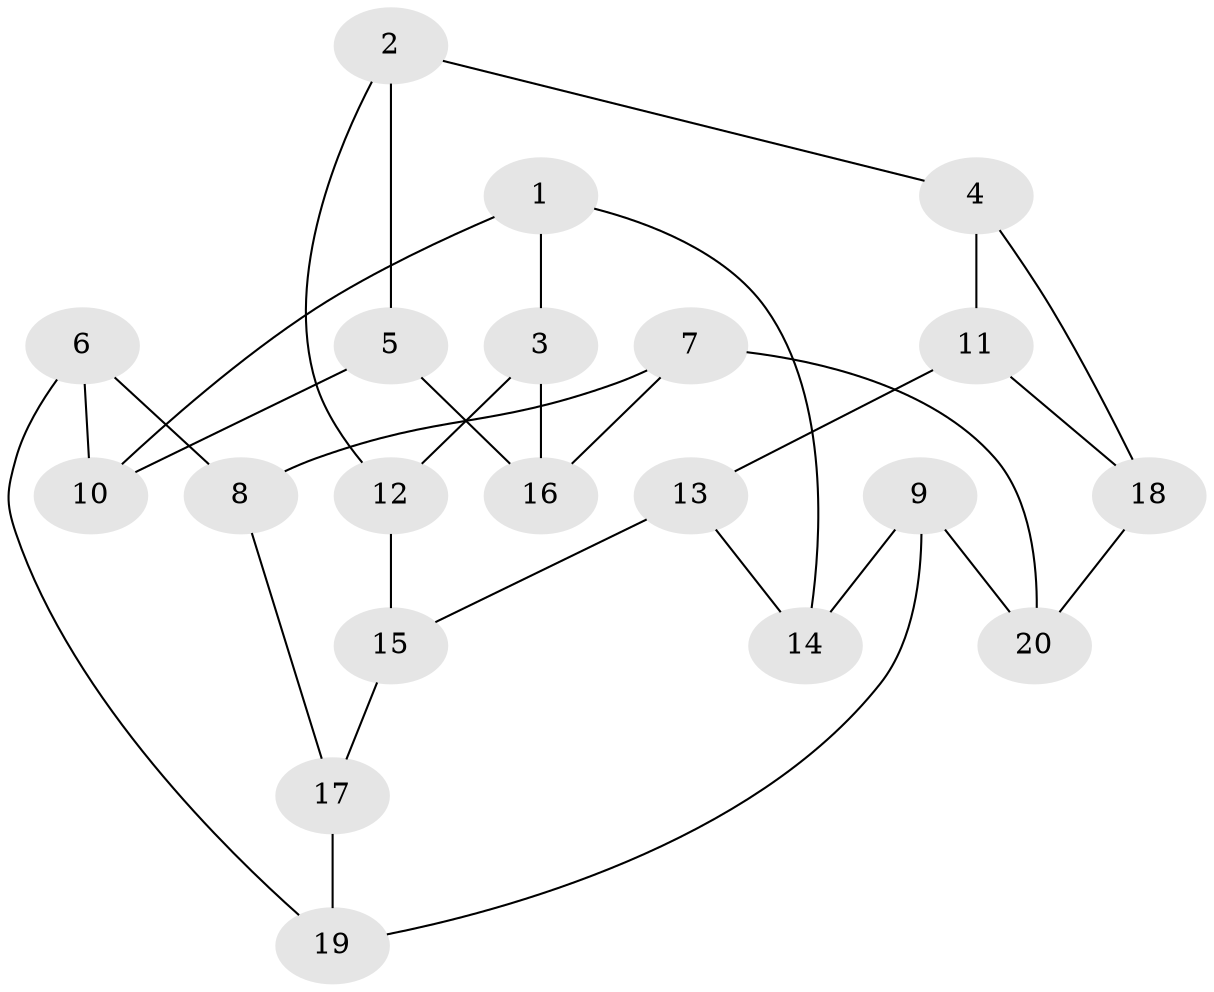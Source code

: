 // Generated by graph-tools (version 1.1) at 2025/46/02/15/25 05:46:28]
// undirected, 20 vertices, 30 edges
graph export_dot {
graph [start="1"]
  node [color=gray90,style=filled];
  1;
  2;
  3;
  4;
  5;
  6;
  7;
  8;
  9;
  10;
  11;
  12;
  13;
  14;
  15;
  16;
  17;
  18;
  19;
  20;
  1 -- 3;
  1 -- 14;
  1 -- 10;
  2 -- 12;
  2 -- 5;
  2 -- 4;
  3 -- 16;
  3 -- 12;
  4 -- 18;
  4 -- 11;
  5 -- 16;
  5 -- 10;
  6 -- 19;
  6 -- 10;
  6 -- 8;
  7 -- 20;
  7 -- 16;
  7 -- 8;
  8 -- 17;
  9 -- 19;
  9 -- 20;
  9 -- 14;
  11 -- 13;
  11 -- 18;
  12 -- 15;
  13 -- 14;
  13 -- 15;
  15 -- 17;
  17 -- 19;
  18 -- 20;
}
